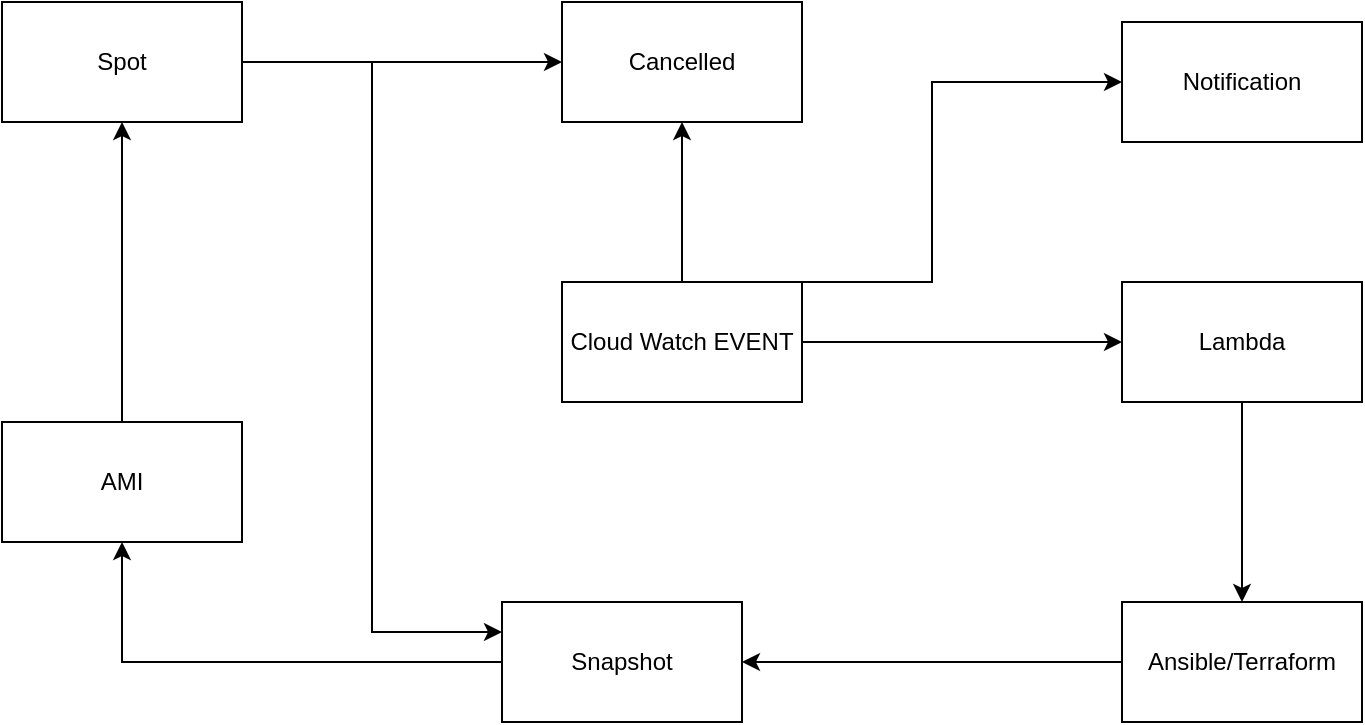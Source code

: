 <mxfile version="10.8.9" type="github"><diagram id="d0dUaPWZcQnmfz4u0UoZ" name="Page-1"><mxGraphModel dx="1010" dy="534" grid="1" gridSize="10" guides="1" tooltips="1" connect="1" arrows="1" fold="1" page="1" pageScale="1" pageWidth="850" pageHeight="1100" math="0" shadow="0"><root><mxCell id="0"/><mxCell id="1" parent="0"/><mxCell id="UtowuaAGMseQUUFyzygT-3" style="edgeStyle=orthogonalEdgeStyle;rounded=0;orthogonalLoop=1;jettySize=auto;html=1;entryX=0;entryY=0.5;entryDx=0;entryDy=0;" edge="1" parent="1" source="UtowuaAGMseQUUFyzygT-1" target="UtowuaAGMseQUUFyzygT-2"><mxGeometry relative="1" as="geometry"/></mxCell><mxCell id="UtowuaAGMseQUUFyzygT-15" style="edgeStyle=orthogonalEdgeStyle;rounded=0;orthogonalLoop=1;jettySize=auto;html=1;entryX=0;entryY=0.25;entryDx=0;entryDy=0;" edge="1" parent="1" source="UtowuaAGMseQUUFyzygT-1" target="UtowuaAGMseQUUFyzygT-14"><mxGeometry relative="1" as="geometry"/></mxCell><mxCell id="UtowuaAGMseQUUFyzygT-1" value="Spot" style="rounded=0;whiteSpace=wrap;html=1;" vertex="1" parent="1"><mxGeometry x="20" y="20" width="120" height="60" as="geometry"/></mxCell><mxCell id="UtowuaAGMseQUUFyzygT-2" value="Cancelled" style="rounded=0;whiteSpace=wrap;html=1;" vertex="1" parent="1"><mxGeometry x="300" y="20" width="120" height="60" as="geometry"/></mxCell><mxCell id="UtowuaAGMseQUUFyzygT-5" style="edgeStyle=orthogonalEdgeStyle;rounded=0;orthogonalLoop=1;jettySize=auto;html=1;entryX=0.5;entryY=1;entryDx=0;entryDy=0;" edge="1" parent="1" source="UtowuaAGMseQUUFyzygT-4" target="UtowuaAGMseQUUFyzygT-2"><mxGeometry relative="1" as="geometry"/></mxCell><mxCell id="UtowuaAGMseQUUFyzygT-7" style="edgeStyle=orthogonalEdgeStyle;rounded=0;orthogonalLoop=1;jettySize=auto;html=1;entryX=0;entryY=0.5;entryDx=0;entryDy=0;" edge="1" parent="1" source="UtowuaAGMseQUUFyzygT-4" target="UtowuaAGMseQUUFyzygT-6"><mxGeometry relative="1" as="geometry"/></mxCell><mxCell id="UtowuaAGMseQUUFyzygT-21" style="edgeStyle=orthogonalEdgeStyle;rounded=0;orthogonalLoop=1;jettySize=auto;html=1;entryX=0;entryY=0.5;entryDx=0;entryDy=0;" edge="1" parent="1" source="UtowuaAGMseQUUFyzygT-4" target="UtowuaAGMseQUUFyzygT-20"><mxGeometry relative="1" as="geometry"><Array as="points"><mxPoint x="485" y="160"/><mxPoint x="485" y="60"/></Array></mxGeometry></mxCell><mxCell id="UtowuaAGMseQUUFyzygT-4" value="Cloud Watch EVENT" style="rounded=0;whiteSpace=wrap;html=1;" vertex="1" parent="1"><mxGeometry x="300" y="160" width="120" height="60" as="geometry"/></mxCell><mxCell id="UtowuaAGMseQUUFyzygT-9" style="edgeStyle=orthogonalEdgeStyle;rounded=0;orthogonalLoop=1;jettySize=auto;html=1;entryX=0.5;entryY=0;entryDx=0;entryDy=0;" edge="1" parent="1" source="UtowuaAGMseQUUFyzygT-6" target="UtowuaAGMseQUUFyzygT-8"><mxGeometry relative="1" as="geometry"><mxPoint x="640" y="310" as="targetPoint"/></mxGeometry></mxCell><mxCell id="UtowuaAGMseQUUFyzygT-6" value="Lambda" style="rounded=0;whiteSpace=wrap;html=1;" vertex="1" parent="1"><mxGeometry x="580" y="160" width="120" height="60" as="geometry"/></mxCell><mxCell id="UtowuaAGMseQUUFyzygT-16" style="edgeStyle=orthogonalEdgeStyle;rounded=0;orthogonalLoop=1;jettySize=auto;html=1;entryX=1;entryY=0.5;entryDx=0;entryDy=0;" edge="1" parent="1" source="UtowuaAGMseQUUFyzygT-8" target="UtowuaAGMseQUUFyzygT-14"><mxGeometry relative="1" as="geometry"/></mxCell><mxCell id="UtowuaAGMseQUUFyzygT-8" value="Ansible/Terraform" style="rounded=0;whiteSpace=wrap;html=1;" vertex="1" parent="1"><mxGeometry x="580" y="320" width="120" height="60" as="geometry"/></mxCell><mxCell id="UtowuaAGMseQUUFyzygT-11" style="edgeStyle=orthogonalEdgeStyle;rounded=0;orthogonalLoop=1;jettySize=auto;html=1;entryX=0.5;entryY=1;entryDx=0;entryDy=0;" edge="1" parent="1" source="UtowuaAGMseQUUFyzygT-10" target="UtowuaAGMseQUUFyzygT-1"><mxGeometry relative="1" as="geometry"/></mxCell><mxCell id="UtowuaAGMseQUUFyzygT-10" value="AMI" style="rounded=0;whiteSpace=wrap;html=1;" vertex="1" parent="1"><mxGeometry x="20" y="230" width="120" height="60" as="geometry"/></mxCell><mxCell id="UtowuaAGMseQUUFyzygT-19" style="edgeStyle=orthogonalEdgeStyle;rounded=0;orthogonalLoop=1;jettySize=auto;html=1;entryX=0.5;entryY=1;entryDx=0;entryDy=0;" edge="1" parent="1" source="UtowuaAGMseQUUFyzygT-14" target="UtowuaAGMseQUUFyzygT-10"><mxGeometry relative="1" as="geometry"/></mxCell><mxCell id="UtowuaAGMseQUUFyzygT-14" value="Snapshot" style="rounded=0;whiteSpace=wrap;html=1;" vertex="1" parent="1"><mxGeometry x="270" y="320" width="120" height="60" as="geometry"/></mxCell><mxCell id="UtowuaAGMseQUUFyzygT-20" value="Notification" style="rounded=0;whiteSpace=wrap;html=1;" vertex="1" parent="1"><mxGeometry x="580" y="30" width="120" height="60" as="geometry"/></mxCell></root></mxGraphModel></diagram></mxfile>